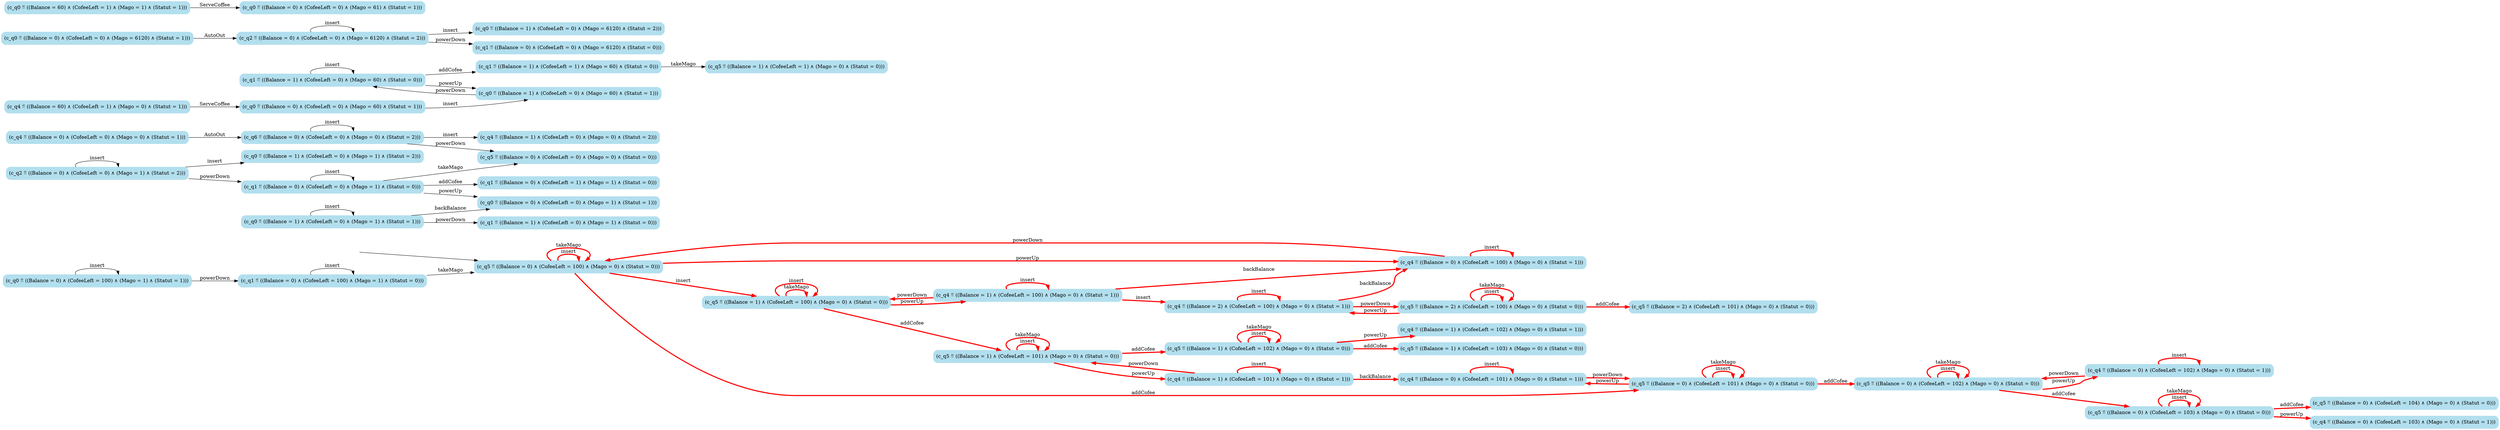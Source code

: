 digraph G {

	rankdir = LR;

	start_c_q5_151[style=invisible];

	node[shape=box, style="rounded, filled", color=lightblue2];

	c_q4_16[label="(c_q4 ≝ ((Balance = 0) ∧ (CofeeLeft = 0) ∧ (Mago = 0) ∧ (Statut = 1)))"];
	c_q0_155[label="(c_q0 ≝ ((Balance = 0) ∧ (CofeeLeft = 100) ∧ (Mago = 1) ∧ (Statut = 1)))"];
	c_q5_151[label="(c_q5 ≝ ((Balance = 0) ∧ (CofeeLeft = 100) ∧ (Mago = 0) ∧ (Statut = 0)))"];
	c_q6_32[label="(c_q6 ≝ ((Balance = 0) ∧ (CofeeLeft = 0) ∧ (Mago = 0) ∧ (Statut = 2)))"];
	c_q5_105[label="(c_q5 ≝ ((Balance = 2) ∧ (CofeeLeft = 101) ∧ (Mago = 0) ∧ (Statut = 0)))"];
	c_q5_131[label="(c_q5 ≝ ((Balance = 0) ∧ (CofeeLeft = 104) ∧ (Mago = 0) ∧ (Statut = 0)))"];
	c_q5_56[label="(c_q5 ≝ ((Balance = 1) ∧ (CofeeLeft = 100) ∧ (Mago = 0) ∧ (Statut = 0)))"];
	c_q4_122[label="(c_q4 ≝ ((Balance = 0) ∧ (CofeeLeft = 102) ∧ (Mago = 0) ∧ (Statut = 1)))"];
	c_q5_89[label="(c_q5 ≝ ((Balance = 0) ∧ (CofeeLeft = 101) ∧ (Mago = 0) ∧ (Statut = 0)))"];
	c_q1_157[label="(c_q1 ≝ ((Balance = 0) ∧ (CofeeLeft = 100) ∧ (Mago = 1) ∧ (Statut = 0)))"];
	c_q5_143[label="(c_q5 ≝ ((Balance = 1) ∧ (CofeeLeft = 1) ∧ (Mago = 0) ∧ (Statut = 0)))"];
	c_q4_68[label="(c_q4 ≝ ((Balance = 1) ∧ (CofeeLeft = 100) ∧ (Mago = 0) ∧ (Statut = 1)))"];
	c_q0_24[label="(c_q0 ≝ ((Balance = 1) ∧ (CofeeLeft = 0) ∧ (Mago = 1) ∧ (Statut = 1)))"];
	c_q4_101[label="(c_q4 ≝ ((Balance = 2) ∧ (CofeeLeft = 100) ∧ (Mago = 0) ∧ (Statut = 1)))"];
	c_q4_127[label="(c_q4 ≝ ((Balance = 0) ∧ (CofeeLeft = 103) ∧ (Mago = 0) ∧ (Statut = 1)))"];
	c_q5_109[label="(c_q5 ≝ ((Balance = 1) ∧ (CofeeLeft = 101) ∧ (Mago = 0) ∧ (Statut = 0)))"];
	c_q4_12[label="(c_q4 ≝ ((Balance = 60) ∧ (CofeeLeft = 1) ∧ (Mago = 0) ∧ (Statut = 1)))"];
	c_q0_139[label="(c_q0 ≝ ((Balance = 1) ∧ (CofeeLeft = 0) ∧ (Mago = 60) ∧ (Statut = 1)))"];
	c_q0_147[label="(c_q0 ≝ ((Balance = 1) ∧ (CofeeLeft = 0) ∧ (Mago = 6120) ∧ (Statut = 2)))"];
	c_q0_132[label="(c_q0 ≝ ((Balance = 0) ∧ (CofeeLeft = 0) ∧ (Mago = 60) ∧ (Statut = 1)))"];
	c_q1_142[label="(c_q1 ≝ ((Balance = 1) ∧ (CofeeLeft = 1) ∧ (Mago = 60) ∧ (Statut = 0)))"];
	c_q4_110[label="(c_q4 ≝ ((Balance = 1) ∧ (CofeeLeft = 101) ∧ (Mago = 0) ∧ (Statut = 1)))"];
	c_q5_123[label="(c_q5 ≝ ((Balance = 0) ∧ (CofeeLeft = 102) ∧ (Mago = 0) ∧ (Statut = 0)))"];
	c_q1_25[label="(c_q1 ≝ ((Balance = 1) ∧ (CofeeLeft = 0) ∧ (Mago = 1) ∧ (Statut = 0)))"];
	c_q0_39[label="(c_q0 ≝ ((Balance = 0) ∧ (CofeeLeft = 0) ∧ (Mago = 1) ∧ (Statut = 1)))"];
	c_q1_37[label="(c_q1 ≝ ((Balance = 0) ∧ (CofeeLeft = 1) ∧ (Mago = 1) ∧ (Statut = 0)))"];
	c_q2_148[label="(c_q2 ≝ ((Balance = 0) ∧ (CofeeLeft = 0) ∧ (Mago = 6120) ∧ (Statut = 2)))"];
	c_q2_46[label="(c_q2 ≝ ((Balance = 0) ∧ (CofeeLeft = 0) ∧ (Mago = 1) ∧ (Statut = 2)))"];
	c_q4_76[label="(c_q4 ≝ ((Balance = 0) ∧ (CofeeLeft = 100) ∧ (Mago = 0) ∧ (Statut = 1)))"];
	c_q5_118[label="(c_q5 ≝ ((Balance = 1) ∧ (CofeeLeft = 102) ∧ (Mago = 0) ∧ (Statut = 0)))"];
	c_q5_41[label="(c_q5 ≝ ((Balance = 0) ∧ (CofeeLeft = 0) ∧ (Mago = 0) ∧ (Statut = 0)))"];
	c_q4_115[label="(c_q4 ≝ ((Balance = 1) ∧ (CofeeLeft = 102) ∧ (Mago = 0) ∧ (Statut = 1)))"];
	c_q5_104[label="(c_q5 ≝ ((Balance = 2) ∧ (CofeeLeft = 100) ∧ (Mago = 0) ∧ (Statut = 0)))"];
	c_q4_31[label="(c_q4 ≝ ((Balance = 1) ∧ (CofeeLeft = 0) ∧ (Mago = 0) ∧ (Statut = 2)))"];
	c_q5_130[label="(c_q5 ≝ ((Balance = 0) ∧ (CofeeLeft = 103) ∧ (Mago = 0) ∧ (Statut = 0)))"];
	c_q0_45[label="(c_q0 ≝ ((Balance = 1) ∧ (CofeeLeft = 0) ∧ (Mago = 1) ∧ (Statut = 2)))"];
	c_q0_26[label="(c_q0 ≝ ((Balance = 0) ∧ (CofeeLeft = 0) ∧ (Mago = 6120) ∧ (Statut = 1)))"];
	c_q1_47[label="(c_q1 ≝ ((Balance = 0) ∧ (CofeeLeft = 0) ∧ (Mago = 1) ∧ (Statut = 0)))"];
	c_q1_149[label="(c_q1 ≝ ((Balance = 0) ∧ (CofeeLeft = 0) ∧ (Mago = 6120) ∧ (Statut = 0)))"];
	c_q0_21[label="(c_q0 ≝ ((Balance = 0) ∧ (CofeeLeft = 0) ∧ (Mago = 61) ∧ (Statut = 1)))"];
	c_q4_111[label="(c_q4 ≝ ((Balance = 0) ∧ (CofeeLeft = 101) ∧ (Mago = 0) ∧ (Statut = 1)))"];
	c_q1_140[label="(c_q1 ≝ ((Balance = 1) ∧ (CofeeLeft = 0) ∧ (Mago = 60) ∧ (Statut = 0)))"];
	c_q0_20[label="(c_q0 ≝ ((Balance = 60) ∧ (CofeeLeft = 1) ∧ (Mago = 1) ∧ (Statut = 1)))"];
	c_q5_119[label="(c_q5 ≝ ((Balance = 1) ∧ (CofeeLeft = 103) ∧ (Mago = 0) ∧ (Statut = 0)))"];

	start_c_q5_151 -> c_q5_151;
	c_q5_151 -> c_q5_56[label="insert", penwidth=3, color=red];
	c_q5_56 -> c_q5_56[label="takeMago", penwidth=3, color=red];
	c_q5_151 -> c_q5_89[label="addCofee", penwidth=3, color=red];
	c_q5_56 -> c_q4_68[label="powerUp", penwidth=3, color=red];
	c_q4_68 -> c_q4_101[label="insert", penwidth=3, color=red];
	c_q4_101 -> c_q4_76[label="backBalance", penwidth=3, color=red];
	c_q4_12 -> c_q0_132[label="ServeCoffee"];
	c_q4_68 -> c_q5_56[label="powerDown", penwidth=3, color=red];
	c_q4_16 -> c_q6_32[label="AutoOut"];
	c_q0_24 -> c_q0_24[label="insert"];
	c_q0_20 -> c_q0_21[label="ServeCoffee"];
	c_q0_24 -> c_q0_39[label="backBalance"];
	c_q0_24 -> c_q1_25[label="powerDown"];
	c_q0_26 -> c_q2_148[label="AutoOut"];
	c_q6_32 -> c_q6_32[label="insert"];
	c_q6_32 -> c_q4_31[label="insert"];
	c_q6_32 -> c_q5_41[label="powerDown"];
	c_q1_47 -> c_q1_47[label="insert"];
	c_q1_47 -> c_q1_37[label="addCofee"];
	c_q1_47 -> c_q0_39[label="powerUp"];
	c_q1_47 -> c_q5_41[label="takeMago"];
	c_q2_46 -> c_q2_46[label="insert"];
	c_q2_46 -> c_q0_45[label="insert"];
	c_q2_46 -> c_q1_47[label="powerDown"];
	c_q5_151 -> c_q5_151[label="insert", penwidth=3, color=red];
	c_q5_151 -> c_q4_76[label="powerUp", penwidth=3, color=red];
	c_q5_151 -> c_q5_151[label="takeMago", penwidth=3, color=red];
	c_q5_56 -> c_q5_56[label="insert", penwidth=3, color=red];
	c_q5_56 -> c_q5_109[label="addCofee", penwidth=3, color=red];
	c_q5_89 -> c_q5_89[label="insert", penwidth=3, color=red];
	c_q5_89 -> c_q4_111[label="powerUp", penwidth=3, color=red];
	c_q5_89 -> c_q5_89[label="takeMago", penwidth=3, color=red];
	c_q5_89 -> c_q5_123[label="addCofee", penwidth=3, color=red];
	c_q4_68 -> c_q4_68[label="insert", penwidth=3, color=red];
	c_q4_68 -> c_q4_76[label="backBalance", penwidth=3, color=red];
	c_q4_101 -> c_q4_101[label="insert", penwidth=3, color=red];
	c_q4_101 -> c_q5_104[label="powerDown", penwidth=3, color=red];
	c_q4_76 -> c_q4_76[label="insert", penwidth=3, color=red];
	c_q4_76 -> c_q5_151[label="powerDown", penwidth=3, color=red];
	c_q5_109 -> c_q5_109[label="insert", penwidth=3, color=red];
	c_q5_109 -> c_q4_110[label="powerUp", penwidth=3, color=red];
	c_q5_109 -> c_q5_109[label="takeMago", penwidth=3, color=red];
	c_q5_109 -> c_q5_118[label="addCofee", penwidth=3, color=red];
	c_q4_111 -> c_q4_111[label="insert", penwidth=3, color=red];
	c_q4_111 -> c_q5_89[label="powerDown", penwidth=3, color=red];
	c_q5_123 -> c_q5_123[label="insert", penwidth=3, color=red];
	c_q5_123 -> c_q4_122[label="powerUp", penwidth=3, color=red];
	c_q5_123 -> c_q5_123[label="takeMago", penwidth=3, color=red];
	c_q5_123 -> c_q5_130[label="addCofee", penwidth=3, color=red];
	c_q5_104 -> c_q5_104[label="insert", penwidth=3, color=red];
	c_q5_104 -> c_q4_101[label="powerUp", penwidth=3, color=red];
	c_q5_104 -> c_q5_104[label="takeMago", penwidth=3, color=red];
	c_q5_104 -> c_q5_105[label="addCofee", penwidth=3, color=red];
	c_q4_110 -> c_q4_110[label="insert", penwidth=3, color=red];
	c_q4_110 -> c_q5_109[label="powerDown", penwidth=3, color=red];
	c_q4_110 -> c_q4_111[label="backBalance", penwidth=3, color=red];
	c_q5_118 -> c_q5_118[label="insert", penwidth=3, color=red];
	c_q5_118 -> c_q4_115[label="powerUp", penwidth=3, color=red];
	c_q5_118 -> c_q5_118[label="takeMago", penwidth=3, color=red];
	c_q5_118 -> c_q5_119[label="addCofee", penwidth=3, color=red];
	c_q4_122 -> c_q4_122[label="insert", penwidth=3, color=red];
	c_q4_122 -> c_q5_123[label="powerDown", penwidth=3, color=red];
	c_q5_130 -> c_q5_130[label="insert", penwidth=3, color=red];
	c_q5_130 -> c_q4_127[label="powerUp", penwidth=3, color=red];
	c_q5_130 -> c_q5_130[label="takeMago", penwidth=3, color=red];
	c_q5_130 -> c_q5_131[label="addCofee", penwidth=3, color=red];
	c_q0_132 -> c_q0_139[label="insert"];
	c_q0_139 -> c_q1_140[label="powerDown"];
	c_q1_140 -> c_q1_140[label="insert"];
	c_q1_140 -> c_q0_139[label="powerUp"];
	c_q1_140 -> c_q1_142[label="addCofee"];
	c_q1_142 -> c_q5_143[label="takeMago"];
	c_q2_148 -> c_q2_148[label="insert"];
	c_q2_148 -> c_q0_147[label="insert"];
	c_q2_148 -> c_q1_149[label="powerDown"];
	c_q1_157 -> c_q5_151[label="takeMago"];
	c_q0_155 -> c_q1_157[label="powerDown"];
	c_q0_155 -> c_q0_155[label="insert"];
	c_q1_157 -> c_q1_157[label="insert"];

}
